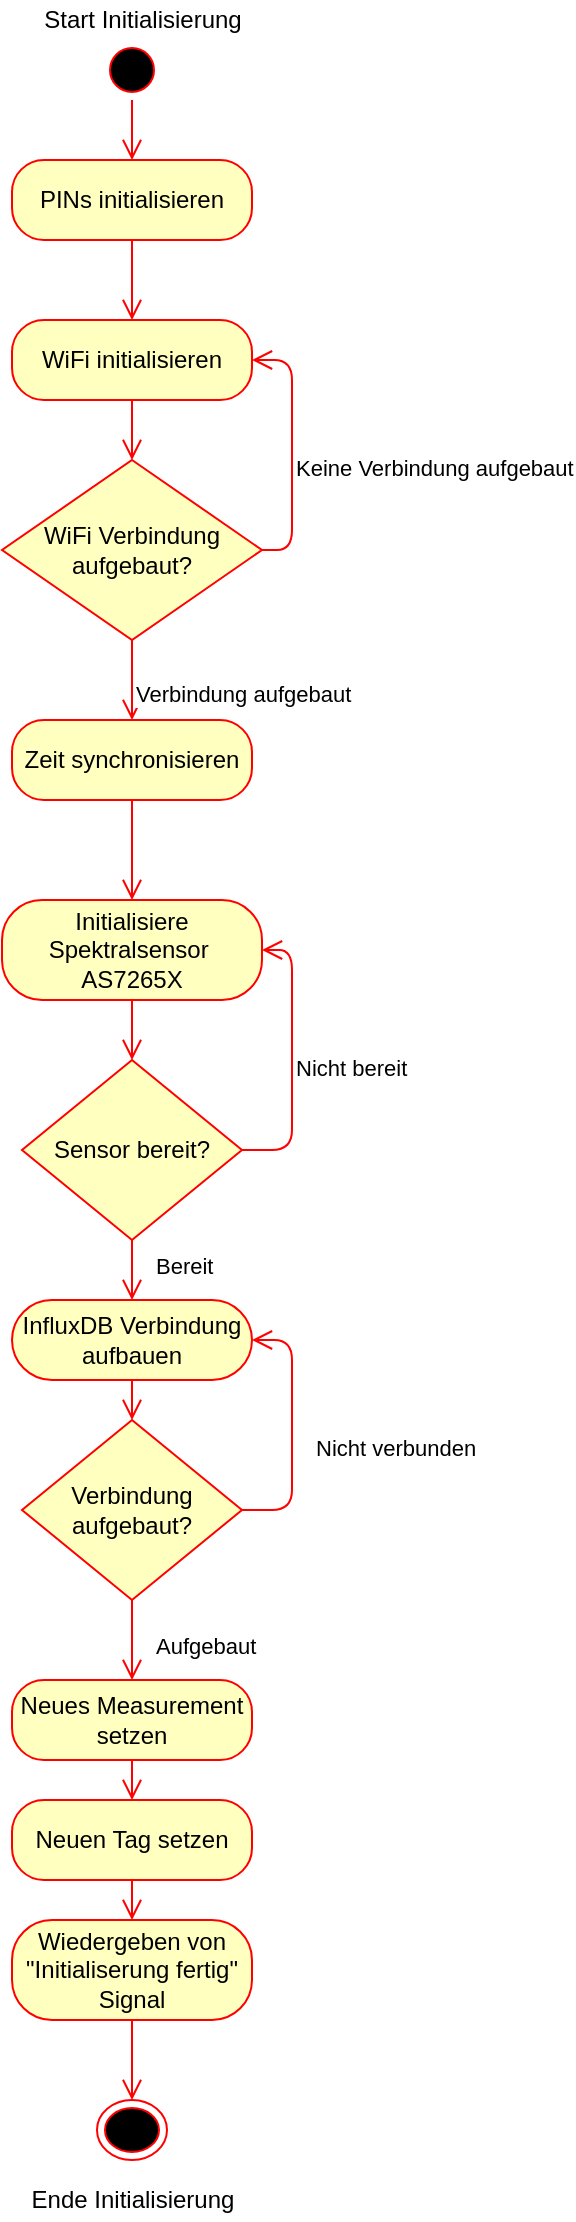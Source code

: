 <mxfile>
    <diagram id="Ga0mI2jmZDAwe9YWMwy6" name="Page-1">
        <mxGraphModel dx="854" dy="361" grid="0" gridSize="10" guides="1" tooltips="1" connect="1" arrows="1" fold="1" page="0" pageScale="1" pageWidth="827" pageHeight="1169" math="0" shadow="0">
            <root>
                <mxCell id="0"/>
                <mxCell id="1" parent="0"/>
                <mxCell id="2" value="" style="ellipse;html=1;shape=startState;fillColor=#000000;strokeColor=#ff0000;" parent="1" vertex="1">
                    <mxGeometry x="315" y="20" width="30" height="30" as="geometry"/>
                </mxCell>
                <mxCell id="3" value="" style="edgeStyle=orthogonalEdgeStyle;html=1;verticalAlign=bottom;endArrow=open;endSize=8;strokeColor=#ff0000;entryX=0.5;entryY=0;entryDx=0;entryDy=0;" parent="1" source="2" target="10" edge="1">
                    <mxGeometry relative="1" as="geometry">
                        <mxPoint x="300" y="140" as="targetPoint"/>
                    </mxGeometry>
                </mxCell>
                <mxCell id="4" value="WiFi initialisieren" style="rounded=1;whiteSpace=wrap;html=1;arcSize=40;fontColor=#000000;fillColor=#ffffc0;strokeColor=#ff0000;" parent="1" vertex="1">
                    <mxGeometry x="270" y="160" width="120" height="40" as="geometry"/>
                </mxCell>
                <mxCell id="10" value="PINs initialisieren" style="rounded=1;whiteSpace=wrap;html=1;arcSize=40;fontColor=#000000;fillColor=#ffffc0;strokeColor=#ff0000;" parent="1" vertex="1">
                    <mxGeometry x="270" y="80" width="120" height="40" as="geometry"/>
                </mxCell>
                <mxCell id="11" value="" style="edgeStyle=orthogonalEdgeStyle;html=1;verticalAlign=bottom;endArrow=open;endSize=8;strokeColor=#ff0000;entryX=0.5;entryY=0;entryDx=0;entryDy=0;" parent="1" source="10" target="4" edge="1">
                    <mxGeometry relative="1" as="geometry">
                        <mxPoint x="330" y="180" as="targetPoint"/>
                    </mxGeometry>
                </mxCell>
                <mxCell id="12" value="WiFi Verbindung aufgebaut?" style="rhombus;whiteSpace=wrap;html=1;fillColor=#ffffc0;strokeColor=#ff0000;" parent="1" vertex="1">
                    <mxGeometry x="265" y="230" width="130" height="90" as="geometry"/>
                </mxCell>
                <mxCell id="13" value="Keine Verbindung aufgebaut" style="edgeStyle=orthogonalEdgeStyle;html=1;align=left;verticalAlign=bottom;endArrow=open;endSize=8;strokeColor=#ff0000;entryX=1;entryY=0.5;entryDx=0;entryDy=0;exitX=1;exitY=0.5;exitDx=0;exitDy=0;" parent="1" source="12" target="4" edge="1">
                    <mxGeometry x="-0.273" relative="1" as="geometry">
                        <mxPoint x="470" y="255" as="targetPoint"/>
                        <Array as="points">
                            <mxPoint x="410" y="275"/>
                            <mxPoint x="410" y="180"/>
                        </Array>
                        <mxPoint as="offset"/>
                    </mxGeometry>
                </mxCell>
                <mxCell id="14" value="Verbindung aufgebaut" style="edgeStyle=orthogonalEdgeStyle;html=1;align=left;verticalAlign=top;endArrow=open;endSize=8;strokeColor=#ff0000;exitX=0.5;exitY=1;exitDx=0;exitDy=0;" parent="1" source="12" edge="1">
                    <mxGeometry x="-0.333" relative="1" as="geometry">
                        <mxPoint x="330" y="360" as="targetPoint"/>
                        <Array as="points"/>
                        <mxPoint as="offset"/>
                    </mxGeometry>
                </mxCell>
                <mxCell id="18" value="Initialisiere&lt;br&gt;Spektralsensor&amp;nbsp;&lt;br&gt;AS7265X" style="rounded=1;whiteSpace=wrap;html=1;arcSize=40;fontColor=#000000;fillColor=#ffffc0;strokeColor=#ff0000;" parent="1" vertex="1">
                    <mxGeometry x="265" y="450" width="130" height="50" as="geometry"/>
                </mxCell>
                <mxCell id="19" value="" style="edgeStyle=orthogonalEdgeStyle;html=1;verticalAlign=bottom;endArrow=open;endSize=8;strokeColor=#ff0000;entryX=0.5;entryY=0;entryDx=0;entryDy=0;" parent="1" source="18" target="21" edge="1">
                    <mxGeometry relative="1" as="geometry">
                        <mxPoint x="330" y="690" as="targetPoint"/>
                        <Array as="points"/>
                    </mxGeometry>
                </mxCell>
                <mxCell id="20" value="" style="edgeStyle=orthogonalEdgeStyle;html=1;verticalAlign=bottom;endArrow=open;endSize=8;strokeColor=#ff0000;entryX=0.5;entryY=0;entryDx=0;entryDy=0;exitX=0.5;exitY=1;exitDx=0;exitDy=0;" parent="1" source="4" target="12" edge="1">
                    <mxGeometry relative="1" as="geometry">
                        <mxPoint x="340" y="170" as="targetPoint"/>
                        <mxPoint x="340" y="130" as="sourcePoint"/>
                    </mxGeometry>
                </mxCell>
                <mxCell id="21" value="Sensor bereit?" style="rhombus;whiteSpace=wrap;html=1;fillColor=#ffffc0;strokeColor=#ff0000;" parent="1" vertex="1">
                    <mxGeometry x="275" y="530" width="110" height="90" as="geometry"/>
                </mxCell>
                <mxCell id="22" value="Nicht bereit" style="edgeStyle=orthogonalEdgeStyle;html=1;align=left;verticalAlign=bottom;endArrow=open;endSize=8;strokeColor=#ff0000;exitX=1;exitY=0.5;exitDx=0;exitDy=0;" parent="1" source="21" edge="1">
                    <mxGeometry x="-0.182" relative="1" as="geometry">
                        <mxPoint x="395" y="475" as="targetPoint"/>
                        <Array as="points">
                            <mxPoint x="410" y="575"/>
                            <mxPoint x="410" y="475"/>
                        </Array>
                        <mxPoint as="offset"/>
                    </mxGeometry>
                </mxCell>
                <mxCell id="23" value="Bereit" style="edgeStyle=orthogonalEdgeStyle;html=1;align=left;verticalAlign=top;endArrow=open;endSize=8;strokeColor=#ff0000;entryX=0.5;entryY=0;entryDx=0;entryDy=0;" parent="1" source="21" target="26" edge="1">
                    <mxGeometry x="-1" y="10" relative="1" as="geometry">
                        <mxPoint x="330" y="670" as="targetPoint"/>
                        <mxPoint as="offset"/>
                    </mxGeometry>
                </mxCell>
                <mxCell id="26" value="InfluxDB Verbindung aufbauen" style="rounded=1;whiteSpace=wrap;html=1;arcSize=50;fontColor=#000000;fillColor=#ffffc0;strokeColor=#ff0000;" parent="1" vertex="1">
                    <mxGeometry x="270" y="650" width="120" height="40" as="geometry"/>
                </mxCell>
                <mxCell id="27" value="" style="edgeStyle=orthogonalEdgeStyle;html=1;verticalAlign=bottom;endArrow=open;endSize=8;strokeColor=#ff0000;entryX=0.5;entryY=0;entryDx=0;entryDy=0;" parent="1" source="26" target="31" edge="1">
                    <mxGeometry relative="1" as="geometry">
                        <mxPoint x="330" y="780" as="targetPoint"/>
                    </mxGeometry>
                </mxCell>
                <mxCell id="31" value="Verbindung aufgebaut?" style="rhombus;whiteSpace=wrap;html=1;fillColor=#ffffc0;strokeColor=#ff0000;" parent="1" vertex="1">
                    <mxGeometry x="275" y="710" width="110" height="90" as="geometry"/>
                </mxCell>
                <mxCell id="32" value="Nicht verbunden" style="edgeStyle=orthogonalEdgeStyle;html=1;align=left;verticalAlign=bottom;endArrow=open;endSize=8;strokeColor=#ff0000;entryX=1;entryY=0.5;entryDx=0;entryDy=0;exitX=1;exitY=0.5;exitDx=0;exitDy=0;" parent="1" source="31" target="26" edge="1">
                    <mxGeometry x="-0.273" y="-10" relative="1" as="geometry">
                        <mxPoint x="470" y="810" as="targetPoint"/>
                        <Array as="points">
                            <mxPoint x="410" y="755"/>
                            <mxPoint x="410" y="670"/>
                        </Array>
                        <mxPoint as="offset"/>
                    </mxGeometry>
                </mxCell>
                <mxCell id="33" value="Aufgebaut" style="edgeStyle=orthogonalEdgeStyle;html=1;align=left;verticalAlign=top;endArrow=open;endSize=8;strokeColor=#ff0000;" parent="1" source="31" target="35" edge="1">
                    <mxGeometry x="-0.5" y="10" relative="1" as="geometry">
                        <mxPoint x="330" y="890" as="targetPoint"/>
                        <mxPoint as="offset"/>
                    </mxGeometry>
                </mxCell>
                <mxCell id="35" value="Neues Measurement setzen" style="rounded=1;whiteSpace=wrap;html=1;arcSize=40;fontColor=#000000;fillColor=#ffffc0;strokeColor=#ff0000;" parent="1" vertex="1">
                    <mxGeometry x="270" y="840" width="120" height="40" as="geometry"/>
                </mxCell>
                <mxCell id="36" value="" style="edgeStyle=orthogonalEdgeStyle;html=1;verticalAlign=bottom;endArrow=open;endSize=8;strokeColor=#ff0000;entryX=0.5;entryY=0;entryDx=0;entryDy=0;" parent="1" source="35" target="37" edge="1">
                    <mxGeometry relative="1" as="geometry">
                        <mxPoint x="330" y="1010" as="targetPoint"/>
                        <Array as="points"/>
                    </mxGeometry>
                </mxCell>
                <mxCell id="37" value="Neuen Tag setzen" style="rounded=1;whiteSpace=wrap;html=1;arcSize=40;fontColor=#000000;fillColor=#ffffc0;strokeColor=#ff0000;" parent="1" vertex="1">
                    <mxGeometry x="270" y="900" width="120" height="40" as="geometry"/>
                </mxCell>
                <mxCell id="38" value="" style="edgeStyle=orthogonalEdgeStyle;html=1;verticalAlign=bottom;endArrow=open;endSize=8;strokeColor=#ff0000;entryX=0.5;entryY=0;entryDx=0;entryDy=0;" parent="1" source="37" target="43" edge="1">
                    <mxGeometry relative="1" as="geometry">
                        <mxPoint x="330" y="1120" as="targetPoint"/>
                        <Array as="points"/>
                    </mxGeometry>
                </mxCell>
                <mxCell id="43" value="Wiedergeben von &quot;Initialiserung fertig&quot; Signal" style="rounded=1;whiteSpace=wrap;html=1;arcSize=40;fontColor=#000000;fillColor=#ffffc0;strokeColor=#ff0000;" parent="1" vertex="1">
                    <mxGeometry x="270" y="960" width="120" height="50" as="geometry"/>
                </mxCell>
                <mxCell id="44" value="" style="edgeStyle=orthogonalEdgeStyle;html=1;verticalAlign=bottom;endArrow=open;endSize=8;strokeColor=#ff0000;entryX=0.5;entryY=0;entryDx=0;entryDy=0;" parent="1" source="43" target="46" edge="1">
                    <mxGeometry relative="1" as="geometry">
                        <mxPoint x="330" y="1050" as="targetPoint"/>
                    </mxGeometry>
                </mxCell>
                <mxCell id="46" value="" style="ellipse;html=1;shape=endState;fillColor=#000000;strokeColor=#ff0000;" parent="1" vertex="1">
                    <mxGeometry x="312.5" y="1050" width="35" height="30" as="geometry"/>
                </mxCell>
                <mxCell id="48" value="Start Initialisierung" style="text;html=1;align=center;verticalAlign=middle;resizable=0;points=[];autosize=1;strokeColor=none;fillColor=none;" parent="1" vertex="1">
                    <mxGeometry x="280" width="110" height="20" as="geometry"/>
                </mxCell>
                <mxCell id="49" value="Zeit synchronisieren" style="rounded=1;whiteSpace=wrap;html=1;arcSize=40;fontColor=#000000;fillColor=#ffffc0;strokeColor=#ff0000;" parent="1" vertex="1">
                    <mxGeometry x="270" y="360" width="120" height="40" as="geometry"/>
                </mxCell>
                <mxCell id="50" value="" style="edgeStyle=orthogonalEdgeStyle;html=1;verticalAlign=bottom;endArrow=open;endSize=8;strokeColor=#ff0000;" parent="1" source="49" target="18" edge="1">
                    <mxGeometry relative="1" as="geometry">
                        <mxPoint x="315" y="450" as="targetPoint"/>
                    </mxGeometry>
                </mxCell>
                <mxCell id="51" value="Ende Initialisierung&lt;br&gt;" style="text;html=1;align=center;verticalAlign=middle;resizable=0;points=[];autosize=1;strokeColor=none;fillColor=none;" parent="1" vertex="1">
                    <mxGeometry x="270" y="1090" width="120" height="20" as="geometry"/>
                </mxCell>
            </root>
        </mxGraphModel>
    </diagram>
</mxfile>